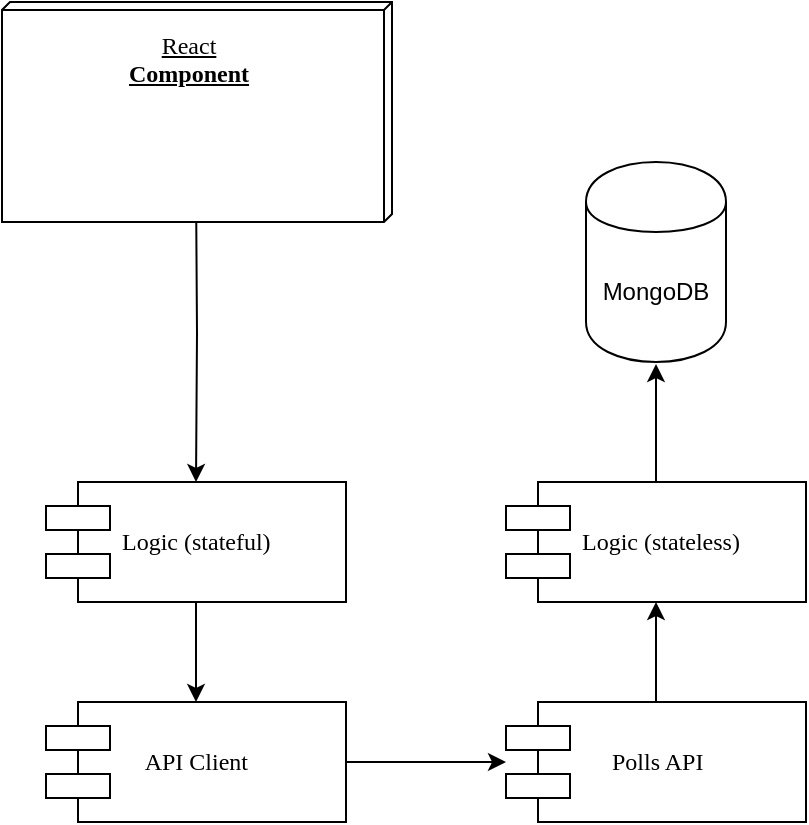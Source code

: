 <mxfile pages="1" version="11.2.9" type="device"><diagram name="Page-1" id="5f0bae14-7c28-e335-631c-24af17079c00"><mxGraphModel dx="946" dy="556" grid="1" gridSize="10" guides="1" tooltips="1" connect="1" arrows="1" fold="1" page="1" pageScale="1" pageWidth="1100" pageHeight="850" background="#ffffff" math="0" shadow="0"><root><mxCell id="0"/><mxCell id="1" parent="0"/><mxCell id="NglYu81qpkyFN4BXHr0f-5" style="edgeStyle=orthogonalEdgeStyle;rounded=0;orthogonalLoop=1;jettySize=auto;html=1;" edge="1" parent="1" target="Q8cWxD7v8ct1WNnu9gyr-2"><mxGeometry relative="1" as="geometry"><mxPoint x="285" y="270" as="sourcePoint"/></mxGeometry></mxCell><mxCell id="39150e848f15840c-1" value="React&lt;br&gt;&lt;b&gt;Component&lt;/b&gt;" style="verticalAlign=top;align=center;spacingTop=8;spacingLeft=2;spacingRight=12;shape=cube;size=4;direction=south;fontStyle=4;html=1;rounded=0;shadow=0;comic=0;labelBackgroundColor=none;strokeColor=#000000;strokeWidth=1;fillColor=#ffffff;fontFamily=Verdana;fontSize=12;fontColor=#000000;" parent="1" vertex="1"><mxGeometry x="188" y="180" width="195" height="110" as="geometry"/></mxCell><mxCell id="NglYu81qpkyFN4BXHr0f-3" style="edgeStyle=orthogonalEdgeStyle;rounded=0;orthogonalLoop=1;jettySize=auto;html=1;exitX=1;exitY=0.5;exitDx=0;exitDy=0;" edge="1" parent="1" source="39150e848f15840c-5" target="Q8cWxD7v8ct1WNnu9gyr-3"><mxGeometry relative="1" as="geometry"/></mxCell><mxCell id="39150e848f15840c-5" value="&amp;nbsp; &amp;nbsp; API Client" style="shape=component;align=left;spacingLeft=36;rounded=0;shadow=0;comic=0;labelBackgroundColor=none;strokeColor=#000000;strokeWidth=1;fillColor=#ffffff;fontFamily=Verdana;fontSize=12;fontColor=#000000;html=1;" parent="1" vertex="1"><mxGeometry x="210" y="530" width="150" height="60" as="geometry"/></mxCell><mxCell id="NglYu81qpkyFN4BXHr0f-10" style="edgeStyle=orthogonalEdgeStyle;rounded=0;orthogonalLoop=1;jettySize=auto;html=1;exitX=0.5;exitY=0;exitDx=0;exitDy=0;" edge="1" parent="1" source="39150e848f15840c-7"><mxGeometry relative="1" as="geometry"><mxPoint x="515" y="361" as="targetPoint"/></mxGeometry></mxCell><mxCell id="39150e848f15840c-7" value="Logic (stateless)" style="shape=component;align=left;spacingLeft=36;rounded=0;shadow=0;comic=0;labelBackgroundColor=none;strokeColor=#000000;strokeWidth=1;fillColor=#ffffff;fontFamily=Verdana;fontSize=12;fontColor=#000000;html=1;" parent="1" vertex="1"><mxGeometry x="440" y="420" width="150" height="60" as="geometry"/></mxCell><mxCell id="NglYu81qpkyFN4BXHr0f-4" style="edgeStyle=orthogonalEdgeStyle;rounded=0;orthogonalLoop=1;jettySize=auto;html=1;exitX=0.5;exitY=1;exitDx=0;exitDy=0;entryX=0.5;entryY=0;entryDx=0;entryDy=0;" edge="1" parent="1" source="Q8cWxD7v8ct1WNnu9gyr-2" target="39150e848f15840c-5"><mxGeometry relative="1" as="geometry"/></mxCell><mxCell id="Q8cWxD7v8ct1WNnu9gyr-2" value="Logic (stateful)" style="shape=component;align=left;spacingLeft=36;rounded=0;shadow=0;comic=0;labelBackgroundColor=none;strokeColor=#000000;strokeWidth=1;fillColor=#ffffff;fontFamily=Verdana;fontSize=12;fontColor=#000000;html=1;" parent="1" vertex="1"><mxGeometry x="210" y="420" width="150" height="60" as="geometry"/></mxCell><mxCell id="NglYu81qpkyFN4BXHr0f-2" style="edgeStyle=orthogonalEdgeStyle;rounded=0;orthogonalLoop=1;jettySize=auto;html=1;exitX=0.5;exitY=0;exitDx=0;exitDy=0;entryX=0.5;entryY=1;entryDx=0;entryDy=0;" edge="1" parent="1" source="Q8cWxD7v8ct1WNnu9gyr-3" target="39150e848f15840c-7"><mxGeometry relative="1" as="geometry"/></mxCell><mxCell id="Q8cWxD7v8ct1WNnu9gyr-3" value="&amp;nbsp; &amp;nbsp; &amp;nbsp;Polls API" style="shape=component;align=left;spacingLeft=36;rounded=0;shadow=0;comic=0;labelBackgroundColor=none;strokeColor=#000000;strokeWidth=1;fillColor=#ffffff;fontFamily=Verdana;fontSize=12;fontColor=#000000;html=1;" parent="1" vertex="1"><mxGeometry x="440" y="530" width="150" height="60" as="geometry"/></mxCell><mxCell id="NglYu81qpkyFN4BXHr0f-9" value="MongoDB" style="shape=cylinder;whiteSpace=wrap;html=1;boundedLbl=1;backgroundOutline=1;" vertex="1" parent="1"><mxGeometry x="480" y="260" width="70" height="100" as="geometry"/></mxCell></root></mxGraphModel></diagram></mxfile>